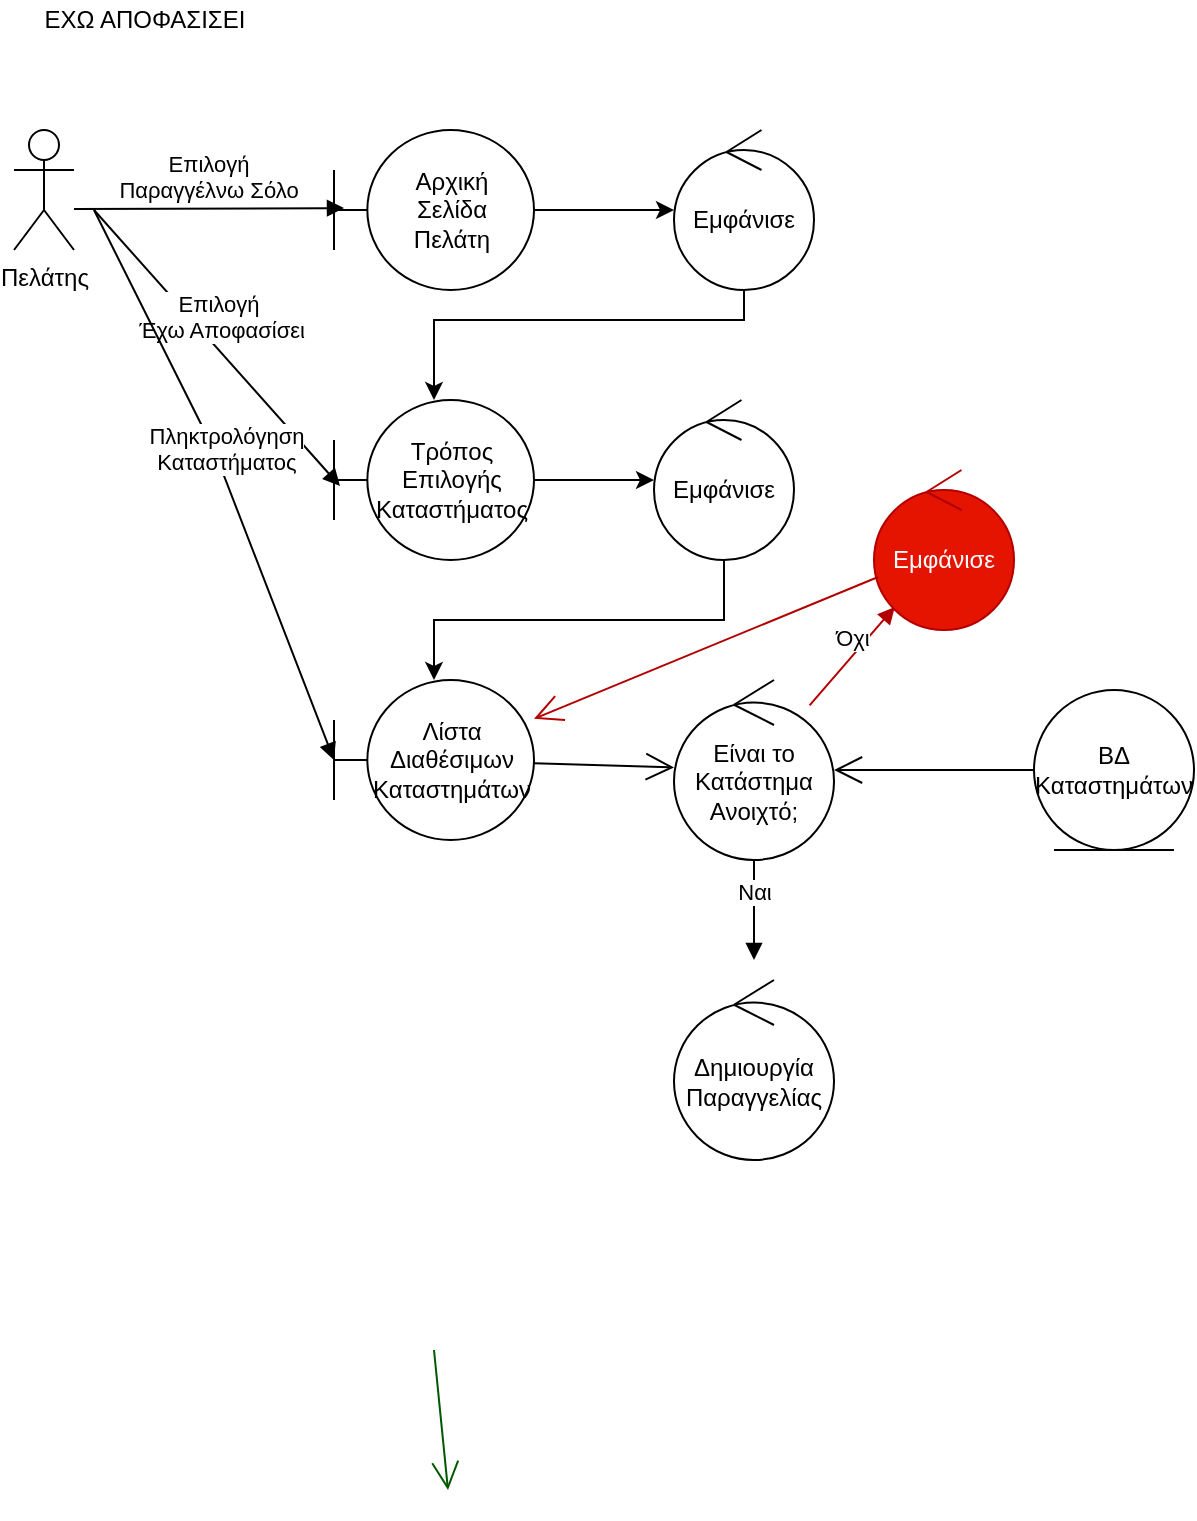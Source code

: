 <mxfile version="17.4.6"><diagram id="_NEF_zK0TXl3RWh3A6Ux" name="Page-1"><mxGraphModel dx="1108" dy="398" grid="1" gridSize="10" guides="1" tooltips="1" connect="1" arrows="1" fold="1" page="1" pageScale="1" pageWidth="850" pageHeight="1100" math="0" shadow="0"><root><mxCell id="0"/><mxCell id="1" parent="0"/><mxCell id="7JP-aHHPg3NV7Zo3-5-b-2" value="Πελάτης" style="shape=umlActor;verticalLabelPosition=bottom;verticalAlign=top;html=1;" parent="1" vertex="1"><mxGeometry x="280" y="585" width="30" height="60" as="geometry"/></mxCell><mxCell id="AhgZuciwFN7RfUi8GuJU-1" style="edgeStyle=orthogonalEdgeStyle;rounded=0;orthogonalLoop=1;jettySize=auto;html=1;" edge="1" parent="1" source="7JP-aHHPg3NV7Zo3-5-b-3" target="7JP-aHHPg3NV7Zo3-5-b-5"><mxGeometry relative="1" as="geometry"/></mxCell><mxCell id="7JP-aHHPg3NV7Zo3-5-b-3" value="Αρχική&lt;br&gt;Σελίδα&lt;br&gt;Πελάτη" style="shape=umlBoundary;whiteSpace=wrap;html=1;" parent="1" vertex="1"><mxGeometry x="440" y="585" width="100" height="80" as="geometry"/></mxCell><mxCell id="7JP-aHHPg3NV7Zo3-5-b-4" value="Επιλογή &lt;br&gt;Παραγγέλνω Σόλο" style="html=1;verticalAlign=bottom;endArrow=block;rounded=0;entryX=0.05;entryY=0.488;entryDx=0;entryDy=0;entryPerimeter=0;" parent="1" target="7JP-aHHPg3NV7Zo3-5-b-3" edge="1"><mxGeometry width="80" relative="1" as="geometry"><mxPoint x="310" y="624.5" as="sourcePoint"/><mxPoint x="390" y="624.5" as="targetPoint"/></mxGeometry></mxCell><mxCell id="AhgZuciwFN7RfUi8GuJU-2" style="edgeStyle=orthogonalEdgeStyle;rounded=0;orthogonalLoop=1;jettySize=auto;html=1;" edge="1" parent="1" source="7JP-aHHPg3NV7Zo3-5-b-5" target="7JP-aHHPg3NV7Zo3-5-b-6"><mxGeometry relative="1" as="geometry"><Array as="points"><mxPoint x="645" y="680"/><mxPoint x="490" y="680"/></Array></mxGeometry></mxCell><mxCell id="7JP-aHHPg3NV7Zo3-5-b-5" value="Εμφάνισε" style="ellipse;shape=umlControl;whiteSpace=wrap;html=1;" parent="1" vertex="1"><mxGeometry x="610" y="585" width="70" height="80" as="geometry"/></mxCell><mxCell id="AhgZuciwFN7RfUi8GuJU-3" style="edgeStyle=orthogonalEdgeStyle;rounded=0;orthogonalLoop=1;jettySize=auto;html=1;" edge="1" parent="1" source="7JP-aHHPg3NV7Zo3-5-b-6" target="7JP-aHHPg3NV7Zo3-5-b-10"><mxGeometry relative="1" as="geometry"/></mxCell><mxCell id="7JP-aHHPg3NV7Zo3-5-b-6" value="Τρόπος&lt;br&gt;Επιλογής&lt;br&gt;Καταστήματος" style="shape=umlBoundary;whiteSpace=wrap;html=1;" parent="1" vertex="1"><mxGeometry x="440" y="720" width="100" height="80" as="geometry"/></mxCell><mxCell id="7JP-aHHPg3NV7Zo3-5-b-9" value="Επιλογή&lt;br&gt;&amp;nbsp;Έχω Αποφασίσει" style="html=1;verticalAlign=bottom;endArrow=block;rounded=0;entryX=0.03;entryY=0.538;entryDx=0;entryDy=0;entryPerimeter=0;" parent="1" target="7JP-aHHPg3NV7Zo3-5-b-6" edge="1"><mxGeometry width="80" relative="1" as="geometry"><mxPoint x="320" y="625" as="sourcePoint"/><mxPoint x="440" y="725" as="targetPoint"/></mxGeometry></mxCell><mxCell id="AhgZuciwFN7RfUi8GuJU-4" style="edgeStyle=orthogonalEdgeStyle;rounded=0;orthogonalLoop=1;jettySize=auto;html=1;" edge="1" parent="1" source="7JP-aHHPg3NV7Zo3-5-b-10" target="7JP-aHHPg3NV7Zo3-5-b-11"><mxGeometry relative="1" as="geometry"><Array as="points"><mxPoint x="635" y="830"/><mxPoint x="490" y="830"/></Array></mxGeometry></mxCell><mxCell id="7JP-aHHPg3NV7Zo3-5-b-10" value="Εμφάνισε" style="ellipse;shape=umlControl;whiteSpace=wrap;html=1;" parent="1" vertex="1"><mxGeometry x="600" y="720" width="70" height="80" as="geometry"/></mxCell><mxCell id="7JP-aHHPg3NV7Zo3-5-b-11" value="Λίστα&lt;br&gt;Διαθέσιμων&lt;br&gt;Καταστημάτων" style="shape=umlBoundary;whiteSpace=wrap;html=1;" parent="1" vertex="1"><mxGeometry x="440" y="860" width="100" height="80" as="geometry"/></mxCell><mxCell id="7JP-aHHPg3NV7Zo3-5-b-14" value="Πληκτρολόγηση &lt;br&gt;Καταστήματος" style="html=1;verticalAlign=bottom;endArrow=block;rounded=0;entryX=0;entryY=0.5;entryDx=0;entryDy=0;entryPerimeter=0;" parent="1" target="7JP-aHHPg3NV7Zo3-5-b-11" edge="1"><mxGeometry width="80" relative="1" as="geometry"><mxPoint x="320" y="625" as="sourcePoint"/><mxPoint x="440" y="825" as="targetPoint"/><Array as="points"><mxPoint x="380" y="745"/></Array></mxGeometry></mxCell><mxCell id="7JP-aHHPg3NV7Zo3-5-b-15" value="Είναι το Κατάστημα Ανοιχτό;" style="ellipse;shape=umlControl;whiteSpace=wrap;html=1;" parent="1" vertex="1"><mxGeometry x="610" y="860" width="80" height="90" as="geometry"/></mxCell><mxCell id="7JP-aHHPg3NV7Zo3-5-b-16" value="ΒΔ&lt;br&gt;Καταστημάτων" style="ellipse;shape=umlEntity;whiteSpace=wrap;html=1;" parent="1" vertex="1"><mxGeometry x="790" y="865" width="80" height="80" as="geometry"/></mxCell><mxCell id="7JP-aHHPg3NV7Zo3-5-b-17" value="" style="endArrow=open;endFill=1;endSize=12;html=1;rounded=0;" parent="1" source="7JP-aHHPg3NV7Zo3-5-b-11" target="7JP-aHHPg3NV7Zo3-5-b-15" edge="1"><mxGeometry width="160" relative="1" as="geometry"><mxPoint x="500" y="815" as="sourcePoint"/><mxPoint x="660" y="815" as="targetPoint"/></mxGeometry></mxCell><mxCell id="7JP-aHHPg3NV7Zo3-5-b-18" value="" style="endArrow=open;endFill=1;endSize=12;html=1;rounded=0;" parent="1" source="7JP-aHHPg3NV7Zo3-5-b-16" target="7JP-aHHPg3NV7Zo3-5-b-15" edge="1"><mxGeometry width="160" relative="1" as="geometry"><mxPoint x="500" y="815" as="sourcePoint"/><mxPoint x="660" y="815" as="targetPoint"/></mxGeometry></mxCell><mxCell id="7JP-aHHPg3NV7Zo3-5-b-19" value="Ναι" style="html=1;verticalAlign=bottom;endArrow=block;rounded=0;" parent="1" source="7JP-aHHPg3NV7Zo3-5-b-15" edge="1"><mxGeometry width="80" relative="1" as="geometry"><mxPoint x="540" y="975" as="sourcePoint"/><mxPoint x="650" y="1000" as="targetPoint"/></mxGeometry></mxCell><mxCell id="7JP-aHHPg3NV7Zo3-5-b-20" value="Όχι" style="html=1;verticalAlign=bottom;endArrow=block;rounded=0;fillColor=#e51400;strokeColor=#B20000;" parent="1" source="7JP-aHHPg3NV7Zo3-5-b-15" target="7JP-aHHPg3NV7Zo3-5-b-22" edge="1"><mxGeometry width="80" relative="1" as="geometry"><mxPoint x="540" y="1075" as="sourcePoint"/><mxPoint x="720" y="1025" as="targetPoint"/></mxGeometry></mxCell><mxCell id="7JP-aHHPg3NV7Zo3-5-b-22" value="Εμφάνισε" style="ellipse;shape=umlControl;whiteSpace=wrap;html=1;fillColor=#e51400;strokeColor=#B20000;fontColor=#ffffff;" parent="1" vertex="1"><mxGeometry x="710" y="755" width="70" height="80" as="geometry"/></mxCell><mxCell id="7JP-aHHPg3NV7Zo3-5-b-24" value="" style="endArrow=open;endFill=1;endSize=12;html=1;rounded=0;fillColor=#e51400;strokeColor=#B20000;" parent="1" source="7JP-aHHPg3NV7Zo3-5-b-22" target="7JP-aHHPg3NV7Zo3-5-b-11" edge="1"><mxGeometry width="160" relative="1" as="geometry"><mxPoint x="640.032" y="847.75" as="sourcePoint"/><mxPoint x="560.005" y="845.0" as="targetPoint"/></mxGeometry></mxCell><mxCell id="7JP-aHHPg3NV7Zo3-5-b-43" value="" style="endArrow=open;endFill=1;endSize=12;html=1;rounded=0;fillColor=#008a00;strokeColor=#005700;" parent="1" edge="1"><mxGeometry width="160" relative="1" as="geometry"><mxPoint x="490" y="1195" as="sourcePoint"/><mxPoint x="497" y="1265" as="targetPoint"/></mxGeometry></mxCell><mxCell id="7JP-aHHPg3NV7Zo3-5-b-45" value="ΕΧΩ ΑΠΟΦΑΣΙΣΕΙ" style="text;html=1;align=center;verticalAlign=middle;resizable=0;points=[];autosize=1;strokeColor=none;fillColor=none;" parent="1" vertex="1"><mxGeometry x="285" y="520" width="120" height="20" as="geometry"/></mxCell><mxCell id="hHXYnBqJC7jIDqECIx6z-1" value="Δημιουργία&lt;br&gt;Παραγγελίας" style="ellipse;shape=umlControl;whiteSpace=wrap;html=1;" parent="1" vertex="1"><mxGeometry x="610" y="1010" width="80" height="90" as="geometry"/></mxCell></root></mxGraphModel></diagram></mxfile>